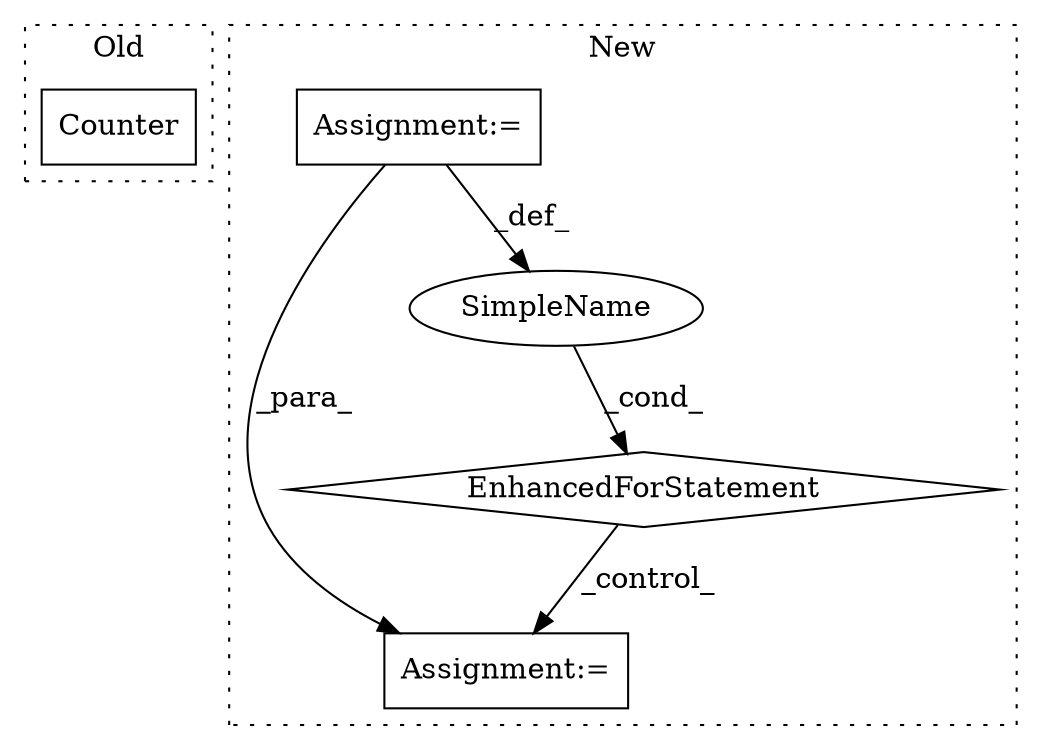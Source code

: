 digraph G {
subgraph cluster0 {
1 [label="Counter" a="32" s="7799,7818" l="8,1" shape="box"];
label = "Old";
style="dotted";
}
subgraph cluster1 {
2 [label="EnhancedForStatement" a="70" s="8154,8236" l="53,2" shape="diamond"];
3 [label="Assignment:=" a="7" s="8154,8236" l="53,2" shape="box"];
4 [label="Assignment:=" a="7" s="8261" l="1" shape="box"];
5 [label="SimpleName" a="42" s="8211" l="3" shape="ellipse"];
label = "New";
style="dotted";
}
2 -> 4 [label="_control_"];
3 -> 5 [label="_def_"];
3 -> 4 [label="_para_"];
5 -> 2 [label="_cond_"];
}